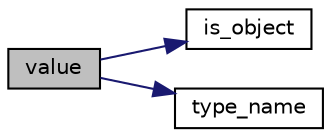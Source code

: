 digraph "value"
{
 // LATEX_PDF_SIZE
  edge [fontname="Helvetica",fontsize="10",labelfontname="Helvetica",labelfontsize="10"];
  node [fontname="Helvetica",fontsize="10",shape=record];
  rankdir="LR";
  Node1 [label="value",height=0.2,width=0.4,color="black", fillcolor="grey75", style="filled", fontcolor="black",tooltip="access specified object element via JSON Pointer with default value"];
  Node1 -> Node2 [color="midnightblue",fontsize="10",style="solid",fontname="Helvetica"];
  Node2 [label="is_object",height=0.2,width=0.4,color="black", fillcolor="white", style="filled",URL="$classnlohmann_1_1basic__json.html#ad6a2a9425ea3806424417c2e7dcdbc01",tooltip="return whether value is an object"];
  Node1 -> Node3 [color="midnightblue",fontsize="10",style="solid",fontname="Helvetica"];
  Node3 [label="type_name",height=0.2,width=0.4,color="black", fillcolor="white", style="filled",URL="$classnlohmann_1_1basic__json.html#a99cfa952f8b8deaae2505c89507ff3cd",tooltip="return the type as string"];
}
